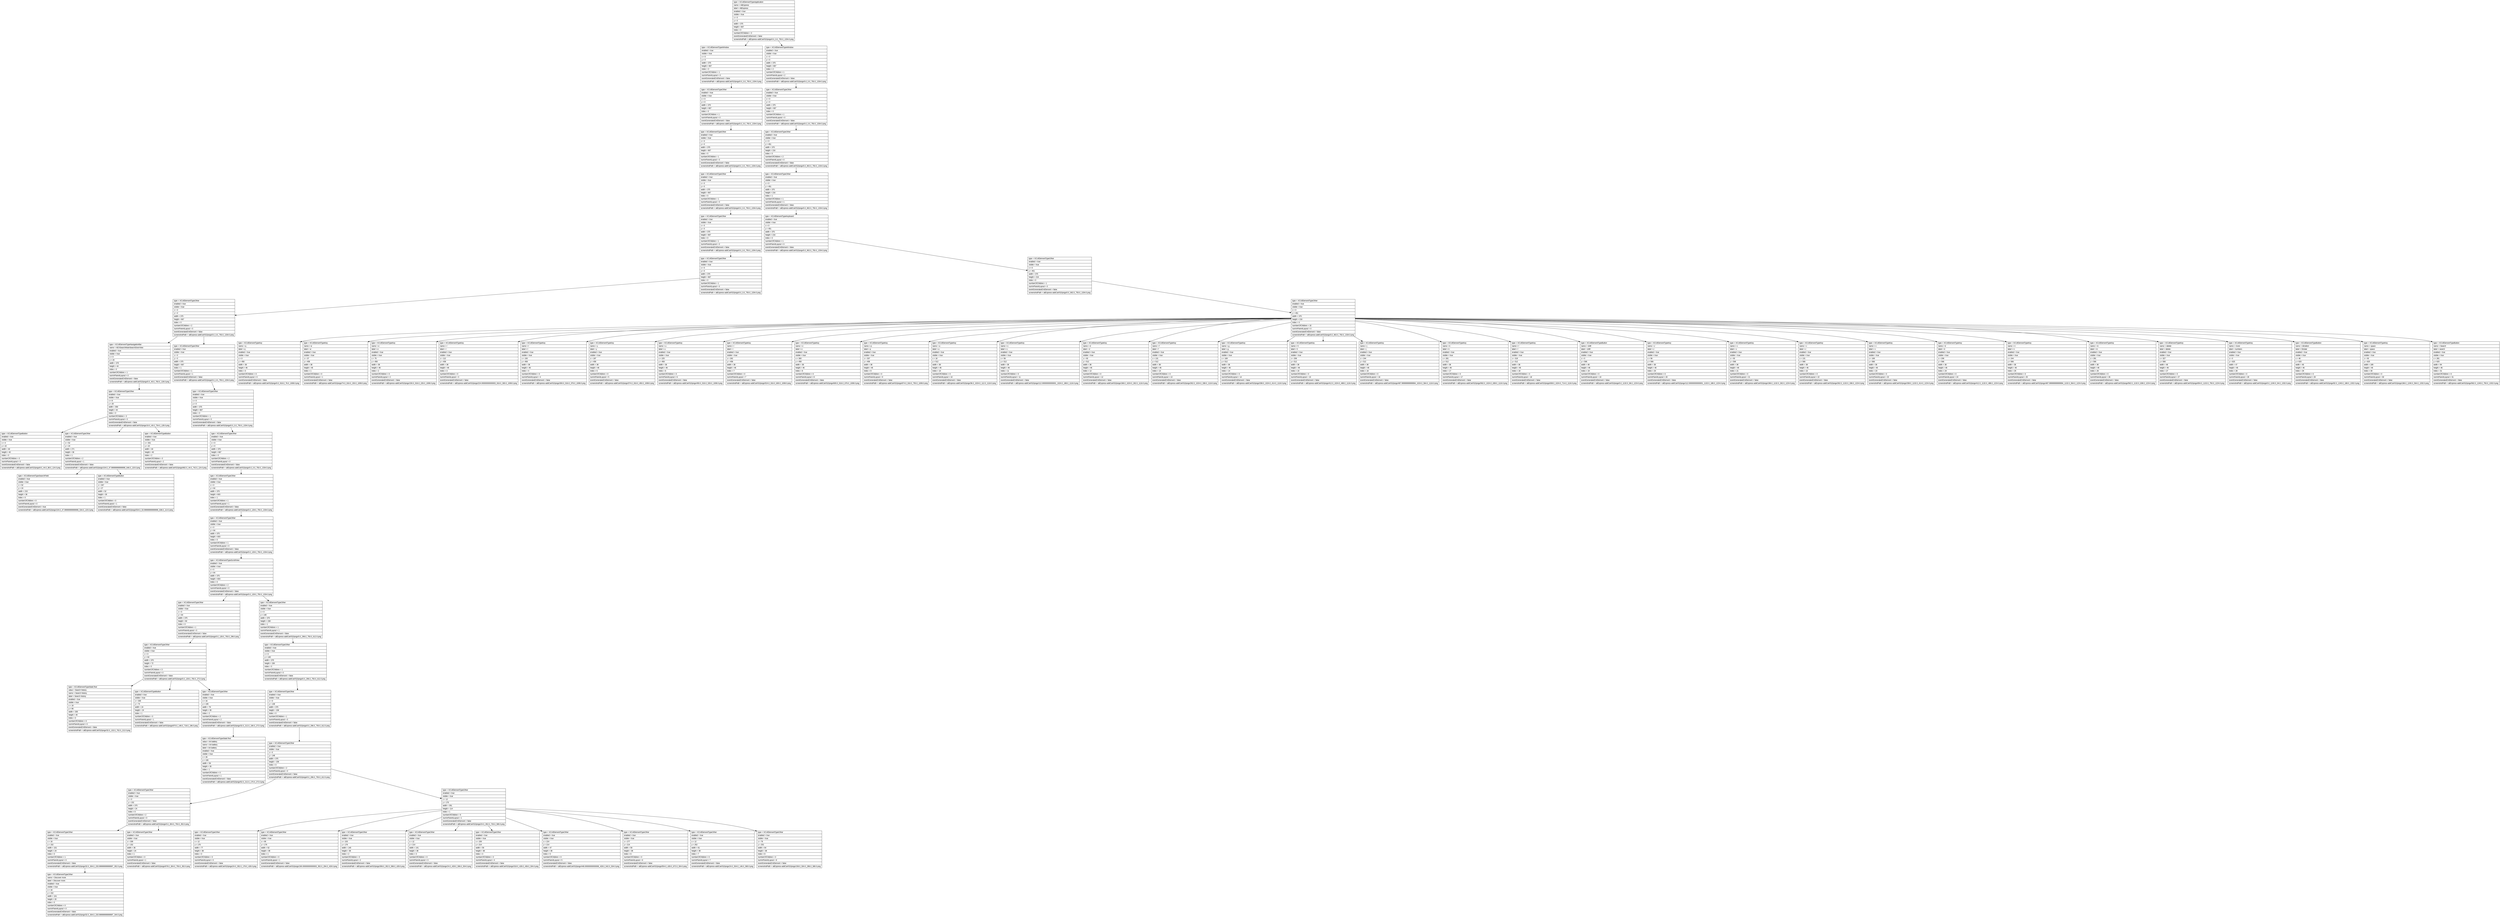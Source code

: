 digraph Layout {

	node [shape=record fontname=Arial];

	0	[label="{type = XCUIElementTypeApplication\l|name = AliExpress\l|label = AliExpress\l|enabled = true\l|visible = true\l|x = 0\l|y = 0\l|width = 375\l|height = 667\l|index = 0\l|numberOfChildren = 3\l|eventGeneratedOnElement = false \l|screenshotPath = aliExpress-addCart/S2/pngs/0.0_0.0_750.0_1334.0.png\l}"]
	1	[label="{type = XCUIElementTypeWindow\l|enabled = true\l|visible = true\l|x = 0\l|y = 0\l|width = 375\l|height = 667\l|index = 0\l|numberOfChildren = 1\l|numInParentLayout = 0\l|eventGeneratedOnElement = false \l|screenshotPath = aliExpress-addCart/S2/pngs/0.0_0.0_750.0_1334.0.png\l}"]
	2	[label="{type = XCUIElementTypeWindow\l|enabled = true\l|visible = true\l|x = 0\l|y = 0\l|width = 375\l|height = 667\l|index = 2\l|numberOfChildren = 1\l|numInParentLayout = 2\l|eventGeneratedOnElement = false \l|screenshotPath = aliExpress-addCart/S2/pngs/0.0_0.0_750.0_1334.0.png\l}"]
	3	[label="{type = XCUIElementTypeOther\l|enabled = true\l|visible = true\l|x = 0\l|y = 0\l|width = 375\l|height = 667\l|index = 0\l|numberOfChildren = 1\l|numInParentLayout = 0\l|eventGeneratedOnElement = false \l|screenshotPath = aliExpress-addCart/S2/pngs/0.0_0.0_750.0_1334.0.png\l}"]
	4	[label="{type = XCUIElementTypeOther\l|enabled = true\l|visible = true\l|x = 0\l|y = 0\l|width = 375\l|height = 667\l|index = 0\l|numberOfChildren = 1\l|numInParentLayout = 0\l|eventGeneratedOnElement = false \l|screenshotPath = aliExpress-addCart/S2/pngs/0.0_0.0_750.0_1334.0.png\l}"]
	5	[label="{type = XCUIElementTypeOther\l|enabled = true\l|visible = true\l|x = 0\l|y = 0\l|width = 375\l|height = 667\l|index = 0\l|numberOfChildren = 1\l|numInParentLayout = 0\l|eventGeneratedOnElement = false \l|screenshotPath = aliExpress-addCart/S2/pngs/0.0_0.0_750.0_1334.0.png\l}"]
	6	[label="{type = XCUIElementTypeOther\l|enabled = true\l|visible = true\l|x = 0\l|y = 451\l|width = 375\l|height = 216\l|index = 0\l|numberOfChildren = 2\l|numInParentLayout = 0\l|eventGeneratedOnElement = false \l|screenshotPath = aliExpress-addCart/S2/pngs/0.0_902.0_750.0_1334.0.png\l}"]
	7	[label="{type = XCUIElementTypeOther\l|enabled = true\l|visible = true\l|x = 0\l|y = 0\l|width = 375\l|height = 667\l|index = 0\l|numberOfChildren = 1\l|numInParentLayout = 0\l|eventGeneratedOnElement = false \l|screenshotPath = aliExpress-addCart/S2/pngs/0.0_0.0_750.0_1334.0.png\l}"]
	8	[label="{type = XCUIElementTypeOther\l|enabled = true\l|visible = true\l|x = 0\l|y = 451\l|width = 375\l|height = 216\l|index = 1\l|numberOfChildren = 1\l|numInParentLayout = 1\l|eventGeneratedOnElement = false \l|screenshotPath = aliExpress-addCart/S2/pngs/0.0_902.0_750.0_1334.0.png\l}"]
	9	[label="{type = XCUIElementTypeOther\l|enabled = true\l|visible = true\l|x = 0\l|y = 0\l|width = 375\l|height = 667\l|index = 0\l|numberOfChildren = 1\l|numInParentLayout = 0\l|eventGeneratedOnElement = false \l|screenshotPath = aliExpress-addCart/S2/pngs/0.0_0.0_750.0_1334.0.png\l}"]
	10	[label="{type = XCUIElementTypeKeyboard\l|enabled = true\l|visible = true\l|x = 0\l|y = 451\l|width = 375\l|height = 216\l|index = 0\l|numberOfChildren = 1\l|numInParentLayout = 0\l|eventGeneratedOnElement = false \l|screenshotPath = aliExpress-addCart/S2/pngs/0.0_902.0_750.0_1334.0.png\l}"]
	11	[label="{type = XCUIElementTypeOther\l|enabled = true\l|visible = true\l|x = 0\l|y = 0\l|width = 375\l|height = 667\l|index = 0\l|numberOfChildren = 1\l|numInParentLayout = 0\l|eventGeneratedOnElement = false \l|screenshotPath = aliExpress-addCart/S2/pngs/0.0_0.0_750.0_1334.0.png\l}"]
	12	[label="{type = XCUIElementTypeOther\l|enabled = true\l|visible = true\l|x = 0\l|y = 451\l|width = 375\l|height = 216\l|index = 0\l|numberOfChildren = 1\l|numInParentLayout = 0\l|eventGeneratedOnElement = false \l|screenshotPath = aliExpress-addCart/S2/pngs/0.0_902.0_750.0_1334.0.png\l}"]
	13	[label="{type = XCUIElementTypeOther\l|enabled = true\l|visible = true\l|x = 0\l|y = 0\l|width = 375\l|height = 667\l|index = 0\l|numberOfChildren = 2\l|numInParentLayout = 0\l|eventGeneratedOnElement = false \l|screenshotPath = aliExpress-addCart/S2/pngs/0.0_0.0_750.0_1334.0.png\l}"]
	14	[label="{type = XCUIElementTypeOther\l|enabled = true\l|visible = true\l|x = 0\l|y = 451\l|width = 375\l|height = 216\l|index = 0\l|numberOfChildren = 32\l|numInParentLayout = 0\l|eventGeneratedOnElement = false \l|screenshotPath = aliExpress-addCart/S2/pngs/0.0_902.0_750.0_1334.0.png\l}"]
	15	[label="{type = XCUIElementTypeNavigationBar\l|name = AEXSearchMainSearchDoorView\l|enabled = true\l|visible = true\l|x = 0\l|y = 20\l|width = 375\l|height = 44\l|index = 0\l|numberOfChildren = 1\l|numInParentLayout = 0\l|eventGeneratedOnElement = false \l|screenshotPath = aliExpress-addCart/S2/pngs/0.0_40.0_750.0_128.0.png\l}"]
	16	[label="{type = XCUIElementTypeOther\l|enabled = true\l|visible = true\l|x = 0\l|y = 0\l|width = 375\l|height = 667\l|index = 1\l|numberOfChildren = 1\l|numInParentLayout = 1\l|eventGeneratedOnElement = false \l|screenshotPath = aliExpress-addCart/S2/pngs/0.0_0.0_750.0_1334.0.png\l}"]
	17	[label="{type = XCUIElementTypeKey\l|name = q\l|label = q\l|enabled = true\l|visible = true\l|x = 0\l|y = 458\l|width = 38\l|height = 46\l|index = 0\l|numberOfChildren = 0\l|numInParentLayout = 0\l|eventGeneratedOnElement = false \l|screenshotPath = aliExpress-addCart/S2/pngs/0.0_916.0_76.0_1008.0.png\l}"]
	18	[label="{type = XCUIElementTypeKey\l|name = w\l|label = w\l|enabled = true\l|visible = true\l|x = 37\l|y = 458\l|width = 38\l|height = 46\l|index = 1\l|numberOfChildren = 0\l|numInParentLayout = 1\l|eventGeneratedOnElement = false \l|screenshotPath = aliExpress-addCart/S2/pngs/74.0_916.0_150.0_1008.0.png\l}"]
	19	[label="{type = XCUIElementTypeKey\l|name = e\l|label = e\l|enabled = true\l|visible = true\l|x = 75\l|y = 458\l|width = 38\l|height = 46\l|index = 2\l|numberOfChildren = 0\l|numInParentLayout = 2\l|eventGeneratedOnElement = false \l|screenshotPath = aliExpress-addCart/S2/pngs/150.0_916.0_226.0_1008.0.png\l}"]
	20	[label="{type = XCUIElementTypeKey\l|name = r\l|label = r\l|enabled = true\l|visible = true\l|x = 112\l|y = 458\l|width = 38\l|height = 46\l|index = 3\l|numberOfChildren = 0\l|numInParentLayout = 3\l|eventGeneratedOnElement = false \l|screenshotPath = aliExpress-addCart/S2/pngs/224.00000000000003_916.0_300.0_1008.0.png\l}"]
	21	[label="{type = XCUIElementTypeKey\l|name = t\l|label = t\l|enabled = true\l|visible = true\l|x = 150\l|y = 458\l|width = 38\l|height = 46\l|index = 4\l|numberOfChildren = 0\l|numInParentLayout = 4\l|eventGeneratedOnElement = false \l|screenshotPath = aliExpress-addCart/S2/pngs/300.0_916.0_376.0_1008.0.png\l}"]
	22	[label="{type = XCUIElementTypeKey\l|name = y\l|label = y\l|enabled = true\l|visible = true\l|x = 187\l|y = 458\l|width = 38\l|height = 46\l|index = 5\l|numberOfChildren = 0\l|numInParentLayout = 5\l|eventGeneratedOnElement = false \l|screenshotPath = aliExpress-addCart/S2/pngs/374.0_916.0_450.0_1008.0.png\l}"]
	23	[label="{type = XCUIElementTypeKey\l|name = u\l|label = u\l|enabled = true\l|visible = true\l|x = 225\l|y = 458\l|width = 38\l|height = 46\l|index = 6\l|numberOfChildren = 0\l|numInParentLayout = 6\l|eventGeneratedOnElement = false \l|screenshotPath = aliExpress-addCart/S2/pngs/450.0_916.0_526.0_1008.0.png\l}"]
	24	[label="{type = XCUIElementTypeKey\l|name = i\l|label = i\l|enabled = true\l|visible = true\l|x = 262\l|y = 458\l|width = 38\l|height = 46\l|index = 7\l|numberOfChildren = 0\l|numInParentLayout = 7\l|eventGeneratedOnElement = false \l|screenshotPath = aliExpress-addCart/S2/pngs/524.0_916.0_600.0_1008.0.png\l}"]
	25	[label="{type = XCUIElementTypeKey\l|name = o\l|label = o\l|enabled = true\l|visible = true\l|x = 300\l|y = 458\l|width = 38\l|height = 46\l|index = 8\l|numberOfChildren = 0\l|numInParentLayout = 8\l|eventGeneratedOnElement = false \l|screenshotPath = aliExpress-addCart/S2/pngs/600.0_916.0_676.0_1008.0.png\l}"]
	26	[label="{type = XCUIElementTypeKey\l|name = p\l|label = p\l|enabled = true\l|visible = true\l|x = 337\l|y = 458\l|width = 38\l|height = 46\l|index = 9\l|numberOfChildren = 0\l|numInParentLayout = 9\l|eventGeneratedOnElement = false \l|screenshotPath = aliExpress-addCart/S2/pngs/674.0_916.0_750.0_1008.0.png\l}"]
	27	[label="{type = XCUIElementTypeKey\l|name = a\l|label = a\l|enabled = true\l|visible = true\l|x = 18\l|y = 512\l|width = 38\l|height = 46\l|index = 10\l|numberOfChildren = 0\l|numInParentLayout = 10\l|eventGeneratedOnElement = false \l|screenshotPath = aliExpress-addCart/S2/pngs/36.0_1024.0_112.0_1116.0.png\l}"]
	28	[label="{type = XCUIElementTypeKey\l|name = s\l|label = s\l|enabled = true\l|visible = true\l|x = 56\l|y = 512\l|width = 38\l|height = 46\l|index = 11\l|numberOfChildren = 0\l|numInParentLayout = 11\l|eventGeneratedOnElement = false \l|screenshotPath = aliExpress-addCart/S2/pngs/112.00000000000001_1024.0_188.0_1116.0.png\l}"]
	29	[label="{type = XCUIElementTypeKey\l|name = d\l|label = d\l|enabled = true\l|visible = true\l|x = 93\l|y = 512\l|width = 38\l|height = 46\l|index = 12\l|numberOfChildren = 0\l|numInParentLayout = 12\l|eventGeneratedOnElement = false \l|screenshotPath = aliExpress-addCart/S2/pngs/186.0_1024.0_262.0_1116.0.png\l}"]
	30	[label="{type = XCUIElementTypeKey\l|name = f\l|label = f\l|enabled = true\l|visible = true\l|x = 131\l|y = 512\l|width = 38\l|height = 46\l|index = 13\l|numberOfChildren = 0\l|numInParentLayout = 13\l|eventGeneratedOnElement = false \l|screenshotPath = aliExpress-addCart/S2/pngs/262.0_1024.0_338.0_1116.0.png\l}"]
	31	[label="{type = XCUIElementTypeKey\l|name = g\l|label = g\l|enabled = true\l|visible = true\l|x = 169\l|y = 512\l|width = 38\l|height = 46\l|index = 14\l|numberOfChildren = 0\l|numInParentLayout = 14\l|eventGeneratedOnElement = false \l|screenshotPath = aliExpress-addCart/S2/pngs/338.0_1024.0_414.0_1116.0.png\l}"]
	32	[label="{type = XCUIElementTypeKey\l|name = h\l|label = h\l|enabled = true\l|visible = true\l|x = 206\l|y = 512\l|width = 38\l|height = 46\l|index = 15\l|numberOfChildren = 0\l|numInParentLayout = 15\l|eventGeneratedOnElement = false \l|screenshotPath = aliExpress-addCart/S2/pngs/412.0_1024.0_488.0_1116.0.png\l}"]
	33	[label="{type = XCUIElementTypeKey\l|name = j\l|label = j\l|enabled = true\l|visible = true\l|x = 244\l|y = 512\l|width = 38\l|height = 46\l|index = 16\l|numberOfChildren = 0\l|numInParentLayout = 16\l|eventGeneratedOnElement = false \l|screenshotPath = aliExpress-addCart/S2/pngs/487.99999999999994_1024.0_564.0_1116.0.png\l}"]
	34	[label="{type = XCUIElementTypeKey\l|name = k\l|label = k\l|enabled = true\l|visible = true\l|x = 281\l|y = 512\l|width = 38\l|height = 46\l|index = 17\l|numberOfChildren = 0\l|numInParentLayout = 17\l|eventGeneratedOnElement = false \l|screenshotPath = aliExpress-addCart/S2/pngs/562.0_1024.0_638.0_1116.0.png\l}"]
	35	[label="{type = XCUIElementTypeKey\l|name = l\l|label = l\l|enabled = true\l|visible = true\l|x = 319\l|y = 512\l|width = 38\l|height = 46\l|index = 18\l|numberOfChildren = 0\l|numInParentLayout = 18\l|eventGeneratedOnElement = false \l|screenshotPath = aliExpress-addCart/S2/pngs/638.0_1024.0_714.0_1116.0.png\l}"]
	36	[label="{type = XCUIElementTypeButton\l|name = shift\l|label = shift\l|enabled = true\l|visible = true\l|x = 0\l|y = 566\l|width = 48\l|height = 46\l|index = 19\l|numberOfChildren = 0\l|numInParentLayout = 19\l|eventGeneratedOnElement = false \l|screenshotPath = aliExpress-addCart/S2/pngs/0.0_1132.0_96.0_1224.0.png\l}"]
	37	[label="{type = XCUIElementTypeKey\l|name = z\l|label = z\l|enabled = true\l|visible = true\l|x = 56\l|y = 566\l|width = 38\l|height = 46\l|index = 20\l|numberOfChildren = 0\l|numInParentLayout = 20\l|eventGeneratedOnElement = false \l|screenshotPath = aliExpress-addCart/S2/pngs/112.00000000000001_1132.0_188.0_1224.0.png\l}"]
	38	[label="{type = XCUIElementTypeKey\l|name = x\l|label = x\l|enabled = true\l|visible = true\l|x = 93\l|y = 566\l|width = 38\l|height = 46\l|index = 21\l|numberOfChildren = 0\l|numInParentLayout = 21\l|eventGeneratedOnElement = false \l|screenshotPath = aliExpress-addCart/S2/pngs/186.0_1132.0_262.0_1224.0.png\l}"]
	39	[label="{type = XCUIElementTypeKey\l|name = c\l|label = c\l|enabled = true\l|visible = true\l|x = 131\l|y = 566\l|width = 38\l|height = 46\l|index = 22\l|numberOfChildren = 0\l|numInParentLayout = 22\l|eventGeneratedOnElement = false \l|screenshotPath = aliExpress-addCart/S2/pngs/262.0_1132.0_338.0_1224.0.png\l}"]
	40	[label="{type = XCUIElementTypeKey\l|name = v\l|label = v\l|enabled = true\l|visible = true\l|x = 169\l|y = 566\l|width = 38\l|height = 46\l|index = 23\l|numberOfChildren = 0\l|numInParentLayout = 23\l|eventGeneratedOnElement = false \l|screenshotPath = aliExpress-addCart/S2/pngs/338.0_1132.0_414.0_1224.0.png\l}"]
	41	[label="{type = XCUIElementTypeKey\l|name = b\l|label = b\l|enabled = true\l|visible = true\l|x = 206\l|y = 566\l|width = 38\l|height = 46\l|index = 24\l|numberOfChildren = 0\l|numInParentLayout = 24\l|eventGeneratedOnElement = false \l|screenshotPath = aliExpress-addCart/S2/pngs/412.0_1132.0_488.0_1224.0.png\l}"]
	42	[label="{type = XCUIElementTypeKey\l|name = n\l|label = n\l|enabled = true\l|visible = true\l|x = 244\l|y = 566\l|width = 38\l|height = 46\l|index = 25\l|numberOfChildren = 0\l|numInParentLayout = 25\l|eventGeneratedOnElement = false \l|screenshotPath = aliExpress-addCart/S2/pngs/487.99999999999994_1132.0_564.0_1224.0.png\l}"]
	43	[label="{type = XCUIElementTypeKey\l|name = m\l|label = m\l|enabled = true\l|visible = true\l|x = 281\l|y = 566\l|width = 38\l|height = 46\l|index = 26\l|numberOfChildren = 0\l|numInParentLayout = 26\l|eventGeneratedOnElement = false \l|screenshotPath = aliExpress-addCart/S2/pngs/562.0_1132.0_638.0_1224.0.png\l}"]
	44	[label="{type = XCUIElementTypeKey\l|name = delete\l|label = delete\l|enabled = true\l|visible = true\l|x = 327\l|y = 566\l|width = 48\l|height = 46\l|index = 27\l|numberOfChildren = 0\l|numInParentLayout = 27\l|eventGeneratedOnElement = false \l|screenshotPath = aliExpress-addCart/S2/pngs/654.0_1132.0_750.0_1224.0.png\l}"]
	45	[label="{type = XCUIElementTypeKey\l|name = more\l|label = numbers\l|enabled = true\l|visible = true\l|x = 0\l|y = 620\l|width = 47\l|height = 46\l|index = 28\l|numberOfChildren = 0\l|numInParentLayout = 28\l|eventGeneratedOnElement = false \l|screenshotPath = aliExpress-addCart/S2/pngs/0.0_1240.0_94.0_1332.0.png\l}"]
	46	[label="{type = XCUIElementTypeButton\l|name = dictation\l|label = Dictate\l|enabled = true\l|visible = true\l|x = 46\l|y = 620\l|width = 48\l|height = 46\l|index = 29\l|numberOfChildren = 0\l|numInParentLayout = 29\l|eventGeneratedOnElement = false \l|screenshotPath = aliExpress-addCart/S2/pngs/92.0_1240.0_188.0_1332.0.png\l}"]
	47	[label="{type = XCUIElementTypeKey\l|name = space\l|label = space\l|enabled = true\l|visible = true\l|x = 93\l|y = 620\l|width = 189\l|height = 46\l|index = 30\l|numberOfChildren = 0\l|numInParentLayout = 30\l|eventGeneratedOnElement = false \l|screenshotPath = aliExpress-addCart/S2/pngs/186.0_1240.0_564.0_1332.0.png\l}"]
	48	[label="{type = XCUIElementTypeButton\l|name = Search\l|label = search\l|enabled = true\l|visible = true\l|x = 281\l|y = 620\l|width = 94\l|height = 46\l|index = 31\l|numberOfChildren = 0\l|numInParentLayout = 31\l|eventGeneratedOnElement = false \l|screenshotPath = aliExpress-addCart/S2/pngs/562.0_1240.0_750.0_1332.0.png\l}"]
	49	[label="{type = XCUIElementTypeOther\l|enabled = true\l|visible = true\l|x = 8\l|y = 20\l|width = 359\l|height = 44\l|index = 0\l|numberOfChildren = 3\l|numInParentLayout = 0\l|eventGeneratedOnElement = false \l|screenshotPath = aliExpress-addCart/S2/pngs/16.0_40.0_734.0_128.0.png\l}"]
	50	[label="{type = XCUIElementTypeOther\l|enabled = true\l|visible = true\l|x = 0\l|y = 0\l|width = 375\l|height = 667\l|index = 0\l|numberOfChildren = 1\l|numInParentLayout = 0\l|eventGeneratedOnElement = false \l|screenshotPath = aliExpress-addCart/S2/pngs/0.0_0.0_750.0_1334.0.png\l}"]
	51	[label="{type = XCUIElementTypeButton\l|enabled = true\l|visible = true\l|x = 4\l|y = 22\l|width = 40\l|height = 40\l|index = 0\l|numberOfChildren = 0\l|numInParentLayout = 0\l|eventGeneratedOnElement = false \l|screenshotPath = aliExpress-addCart/S2/pngs/8.0_44.0_88.0_124.0.png\l}"]
	52	[label="{type = XCUIElementTypeOther\l|enabled = true\l|visible = true\l|x = 52\l|y = 24\l|width = 271\l|height = 36\l|index = 1\l|numberOfChildren = 2\l|numInParentLayout = 1\l|eventGeneratedOnElement = false \l|screenshotPath = aliExpress-addCart/S2/pngs/104.0_47.99999999999999_646.0_120.0.png\l}"]
	53	[label="{type = XCUIElementTypeButton\l|enabled = true\l|visible = true\l|x = 331\l|y = 22\l|width = 40\l|height = 40\l|index = 2\l|numberOfChildren = 0\l|numInParentLayout = 2\l|eventGeneratedOnElement = false \l|screenshotPath = aliExpress-addCart/S2/pngs/662.0_44.0_742.0_124.0.png\l}"]
	54	[label="{type = XCUIElementTypeOther\l|enabled = true\l|visible = true\l|x = 0\l|y = 0\l|width = 375\l|height = 667\l|index = 0\l|numberOfChildren = 2\l|numInParentLayout = 0\l|eventGeneratedOnElement = false \l|screenshotPath = aliExpress-addCart/S2/pngs/0.0_0.0_750.0_1334.0.png\l}"]
	55	[label="{type = XCUIElementTypeSearchField\l|enabled = true\l|visible = true\l|x = 52\l|y = 24\l|width = 215\l|height = 36\l|index = 0\l|numberOfChildren = 0\l|numInParentLayout = 0\l|eventGeneratedOnElement = true \l|screenshotPath = aliExpress-addCart/S2/pngs/104.0_47.99999999999999_534.0_120.0.png\l}"]
	56	[label="{type = XCUIElementTypeButton\l|enabled = true\l|visible = true\l|x = 267\l|y = 27\l|width = 52\l|height = 30\l|index = 1\l|numberOfChildren = 0\l|numInParentLayout = 1\l|eventGeneratedOnElement = false \l|screenshotPath = aliExpress-addCart/S2/pngs/534.0_53.99999999999999_638.0_114.0.png\l}"]
	57	[label="{type = XCUIElementTypeOther\l|enabled = true\l|visible = true\l|x = 0\l|y = 64\l|width = 375\l|height = 603\l|index = 1\l|numberOfChildren = 1\l|numInParentLayout = 1\l|eventGeneratedOnElement = false \l|screenshotPath = aliExpress-addCart/S2/pngs/0.0_128.0_750.0_1334.0.png\l}"]
	58	[label="{type = XCUIElementTypeOther\l|enabled = true\l|visible = true\l|x = 0\l|y = 64\l|width = 375\l|height = 603\l|index = 0\l|numberOfChildren = 1\l|numInParentLayout = 0\l|eventGeneratedOnElement = false \l|screenshotPath = aliExpress-addCart/S2/pngs/0.0_128.0_750.0_1334.0.png\l}"]
	59	[label="{type = XCUIElementTypeScrollView\l|enabled = true\l|visible = true\l|x = 0\l|y = 64\l|width = 375\l|height = 603\l|index = 0\l|numberOfChildren = 2\l|numInParentLayout = 0\l|eventGeneratedOnElement = false \l|screenshotPath = aliExpress-addCart/S2/pngs/0.0_128.0_750.0_1334.0.png\l}"]
	60	[label="{type = XCUIElementTypeOther\l|enabled = true\l|visible = true\l|x = 0\l|y = 64\l|width = 375\l|height = 84\l|index = 0\l|numberOfChildren = 1\l|numInParentLayout = 0\l|eventGeneratedOnElement = false \l|screenshotPath = aliExpress-addCart/S2/pngs/0.0_128.0_750.0_296.0.png\l}"]
	61	[label="{type = XCUIElementTypeOther\l|enabled = true\l|visible = true\l|x = 0\l|y = 148\l|width = 375\l|height = 158\l|index = 1\l|numberOfChildren = 1\l|numInParentLayout = 1\l|eventGeneratedOnElement = false \l|screenshotPath = aliExpress-addCart/S2/pngs/0.0_296.0_750.0_612.0.png\l}"]
	62	[label="{type = XCUIElementTypeOther\l|enabled = true\l|visible = true\l|x = 0\l|y = 64\l|width = 375\l|height = 72\l|index = 0\l|numberOfChildren = 3\l|numInParentLayout = 0\l|eventGeneratedOnElement = false \l|screenshotPath = aliExpress-addCart/S2/pngs/0.0_128.0_750.0_272.0.png\l}"]
	63	[label="{type = XCUIElementTypeOther\l|enabled = true\l|visible = true\l|x = 0\l|y = 148\l|width = 375\l|height = 158\l|index = 0\l|numberOfChildren = 1\l|numInParentLayout = 0\l|eventGeneratedOnElement = false \l|screenshotPath = aliExpress-addCart/S2/pngs/0.0_296.0_750.0_612.0.png\l}"]
	64	[label="{type = XCUIElementTypeStaticText\l|value = Search history\l|name = Search history\l|label = Search history\l|enabled = true\l|visible = true\l|x = 16\l|y = 66\l|width = 335\l|height = 40\l|index = 0\l|numberOfChildren = 0\l|numInParentLayout = 0\l|eventGeneratedOnElement = false \l|screenshotPath = aliExpress-addCart/S2/pngs/32.0_132.0_702.0_212.0.png\l}"]
	65	[label="{type = XCUIElementTypeButton\l|enabled = true\l|visible = true\l|x = 335\l|y = 74\l|width = 24\l|height = 24\l|index = 1\l|numberOfChildren = 0\l|numInParentLayout = 1\l|eventGeneratedOnElement = false \l|screenshotPath = aliExpress-addCart/S2/pngs/670.0_148.0_718.0_196.0.png\l}"]
	66	[label="{type = XCUIElementTypeOther\l|enabled = true\l|visible = true\l|x = 16\l|y = 106\l|width = 79\l|height = 30\l|index = 2\l|numberOfChildren = 2\l|numInParentLayout = 2\l|eventGeneratedOnElement = false \l|screenshotPath = aliExpress-addCart/S2/pngs/32.0_212.0_190.0_272.0.png\l}"]
	67	[label="{type = XCUIElementTypeOther\l|enabled = true\l|visible = true\l|x = 0\l|y = 148\l|width = 375\l|height = 158\l|index = 0\l|numberOfChildren = 1\l|numInParentLayout = 0\l|eventGeneratedOnElement = false \l|screenshotPath = aliExpress-addCart/S2/pngs/0.0_296.0_750.0_612.0.png\l}"]
	68	[label="{type = XCUIElementTypeStaticText\l|value = AA battery\l|name = AA battery\l|label = AA battery\l|enabled = true\l|visible = true\l|x = 26\l|y = 106\l|width = 59\l|height = 30\l|index = 1\l|numberOfChildren = 0\l|numInParentLayout = 1\l|eventGeneratedOnElement = false \l|screenshotPath = aliExpress-addCart/S2/pngs/52.0_212.0_170.0_272.0.png\l}"]
	69	[label="{type = XCUIElementTypeOther\l|enabled = true\l|visible = true\l|x = 0\l|y = 148\l|width = 375\l|height = 158\l|index = 0\l|numberOfChildren = 2\l|numInParentLayout = 0\l|eventGeneratedOnElement = false \l|screenshotPath = aliExpress-addCart/S2/pngs/0.0_296.0_750.0_612.0.png\l}"]
	70	[label="{type = XCUIElementTypeOther\l|enabled = true\l|visible = true\l|x = 0\l|y = 152\l|width = 375\l|height = 24\l|index = 0\l|numberOfChildren = 2\l|numInParentLayout = 0\l|eventGeneratedOnElement = false \l|screenshotPath = aliExpress-addCart/S2/pngs/0.0_304.0_750.0_352.0.png\l}"]
	71	[label="{type = XCUIElementTypeOther\l|enabled = true\l|visible = true\l|x = 12\l|y = 176\l|width = 351\l|height = 114\l|index = 1\l|numberOfChildren = 9\l|numInParentLayout = 1\l|eventGeneratedOnElement = false \l|screenshotPath = aliExpress-addCart/S2/pngs/24.0_352.0_726.0_580.0.png\l}"]
	72	[label="{type = XCUIElementTypeOther\l|enabled = true\l|visible = true\l|x = 16\l|y = 152\l|width = 101\l|height = 24\l|index = 0\l|numberOfChildren = 1\l|numInParentLayout = 0\l|eventGeneratedOnElement = false \l|screenshotPath = aliExpress-addCart/S2/pngs/32.0_304.0_233.99999999999997_352.0.png\l}"]
	73	[label="{type = XCUIElementTypeOther\l|enabled = true\l|visible = true\l|x = 339\l|y = 152\l|width = 36\l|height = 24\l|index = 1\l|numberOfChildren = 0\l|numInParentLayout = 1\l|eventGeneratedOnElement = false \l|screenshotPath = aliExpress-addCart/S2/pngs/678.0_304.0_750.0_352.0.png\l}"]
	74	[label="{type = XCUIElementTypeOther\l|enabled = true\l|visible = true\l|x = 12\l|y = 176\l|width = 77\l|height = 38\l|index = 0\l|numberOfChildren = 0\l|numInParentLayout = 0\l|eventGeneratedOnElement = false \l|screenshotPath = aliExpress-addCart/S2/pngs/24.0_352.0_178.0_428.0.png\l}"]
	75	[label="{type = XCUIElementTypeOther\l|enabled = true\l|visible = true\l|x = 95\l|y = 176\l|width = 52\l|height = 38\l|index = 1\l|numberOfChildren = 0\l|numInParentLayout = 1\l|eventGeneratedOnElement = false \l|screenshotPath = aliExpress-addCart/S2/pngs/190.00000000000003_352.0_294.0_428.0.png\l}"]
	76	[label="{type = XCUIElementTypeOther\l|enabled = true\l|visible = true\l|x = 153\l|y = 176\l|width = 140\l|height = 38\l|index = 2\l|numberOfChildren = 0\l|numInParentLayout = 2\l|eventGeneratedOnElement = false \l|screenshotPath = aliExpress-addCart/S2/pngs/306.0_352.0_586.0_428.0.png\l}"]
	77	[label="{type = XCUIElementTypeOther\l|enabled = true\l|visible = true\l|x = 12\l|y = 214\l|width = 141\l|height = 38\l|index = 3\l|numberOfChildren = 0\l|numInParentLayout = 3\l|eventGeneratedOnElement = false \l|screenshotPath = aliExpress-addCart/S2/pngs/24.0_428.0_306.0_504.0.png\l}"]
	78	[label="{type = XCUIElementTypeOther\l|enabled = true\l|visible = true\l|x = 159\l|y = 214\l|width = 59\l|height = 38\l|index = 4\l|numberOfChildren = 0\l|numInParentLayout = 4\l|eventGeneratedOnElement = false \l|screenshotPath = aliExpress-addCart/S2/pngs/318.0_428.0_436.0_504.0.png\l}"]
	79	[label="{type = XCUIElementTypeOther\l|enabled = true\l|visible = true\l|x = 224\l|y = 214\l|width = 47\l|height = 38\l|index = 5\l|numberOfChildren = 0\l|numInParentLayout = 5\l|eventGeneratedOnElement = false \l|screenshotPath = aliExpress-addCart/S2/pngs/448.00000000000006_428.0_542.0_504.0.png\l}"]
	80	[label="{type = XCUIElementTypeOther\l|enabled = true\l|visible = true\l|x = 277\l|y = 214\l|width = 59\l|height = 38\l|index = 6\l|numberOfChildren = 0\l|numInParentLayout = 6\l|eventGeneratedOnElement = false \l|screenshotPath = aliExpress-addCart/S2/pngs/554.0_428.0_672.0_504.0.png\l}"]
	81	[label="{type = XCUIElementTypeOther\l|enabled = true\l|visible = true\l|x = 12\l|y = 252\l|width = 61\l|height = 38\l|index = 7\l|numberOfChildren = 0\l|numInParentLayout = 7\l|eventGeneratedOnElement = false \l|screenshotPath = aliExpress-addCart/S2/pngs/24.0_504.0_146.0_580.0.png\l}"]
	82	[label="{type = XCUIElementTypeOther\l|enabled = true\l|visible = true\l|x = 79\l|y = 252\l|width = 64\l|height = 38\l|index = 8\l|numberOfChildren = 0\l|numInParentLayout = 8\l|eventGeneratedOnElement = false \l|screenshotPath = aliExpress-addCart/S2/pngs/158.0_504.0_286.0_580.0.png\l}"]
	83	[label="{type = XCUIElementTypeOther\l|name = Discover more\l|label = Discover more\l|enabled = true\l|visible = true\l|x = 16\l|y = 152\l|width = 101\l|height = 20\l|index = 0\l|numberOfChildren = 0\l|numInParentLayout = 0\l|eventGeneratedOnElement = false \l|screenshotPath = aliExpress-addCart/S2/pngs/32.0_304.0_233.99999999999997_344.0.png\l}"]


	0 -> 1
	0 -> 2
	1 -> 3
	2 -> 4
	3 -> 5
	4 -> 6
	5 -> 7
	6 -> 8
	7 -> 9
	8 -> 10
	9 -> 11
	10 -> 12
	11 -> 13
	12 -> 14
	13 -> 15
	13 -> 16
	14 -> 17
	14 -> 18
	14 -> 19
	14 -> 20
	14 -> 21
	14 -> 22
	14 -> 23
	14 -> 24
	14 -> 25
	14 -> 26
	14 -> 27
	14 -> 28
	14 -> 29
	14 -> 30
	14 -> 31
	14 -> 32
	14 -> 33
	14 -> 34
	14 -> 35
	14 -> 36
	14 -> 37
	14 -> 38
	14 -> 39
	14 -> 40
	14 -> 41
	14 -> 42
	14 -> 43
	14 -> 44
	14 -> 45
	14 -> 46
	14 -> 47
	14 -> 48
	15 -> 49
	16 -> 50
	49 -> 51
	49 -> 52
	49 -> 53
	50 -> 54
	52 -> 55
	52 -> 56
	54 -> 57
	57 -> 58
	58 -> 59
	59 -> 60
	59 -> 61
	60 -> 62
	61 -> 63
	62 -> 64
	62 -> 65
	62 -> 66
	63 -> 67
	66 -> 68
	67 -> 69
	69 -> 70
	69 -> 71
	70 -> 72
	70 -> 73
	71 -> 74
	71 -> 75
	71 -> 76
	71 -> 77
	71 -> 78
	71 -> 79
	71 -> 80
	71 -> 81
	71 -> 82
	72 -> 83


}